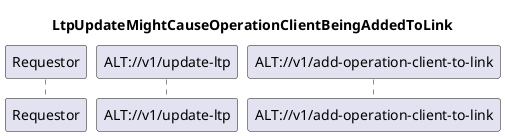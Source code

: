 @startuml is002_LtpUpdateCauseAddToLink
skinparam responseMessageBelowArrow true

title
LtpUpdateMightCauseOperationClientBeingAddedToLink
end title

participant "Requestor" as requestor
participant "ALT://v1/update-ltp" as altUpdateLtp
participant "ALT://v1/add-operation-client-to-link" as altAddClientToLink


@enduml